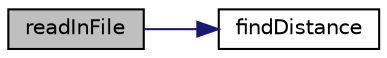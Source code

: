digraph "readInFile"
{
  edge [fontname="Helvetica",fontsize="10",labelfontname="Helvetica",labelfontsize="10"];
  node [fontname="Helvetica",fontsize="10",shape=record];
  rankdir="LR";
  Node23 [label="readInFile",height=0.2,width=0.4,color="black", fillcolor="grey75", style="filled", fontcolor="black"];
  Node23 -> Node24 [color="midnightblue",fontsize="10",style="solid",fontname="Helvetica"];
  Node24 [label="findDistance",height=0.2,width=0.4,color="black", fillcolor="white", style="filled",URL="$puzzle_8c.html#a73c33838401b0342232090c6775e3b8b",tooltip="Find Heuristic Distance. "];
}
